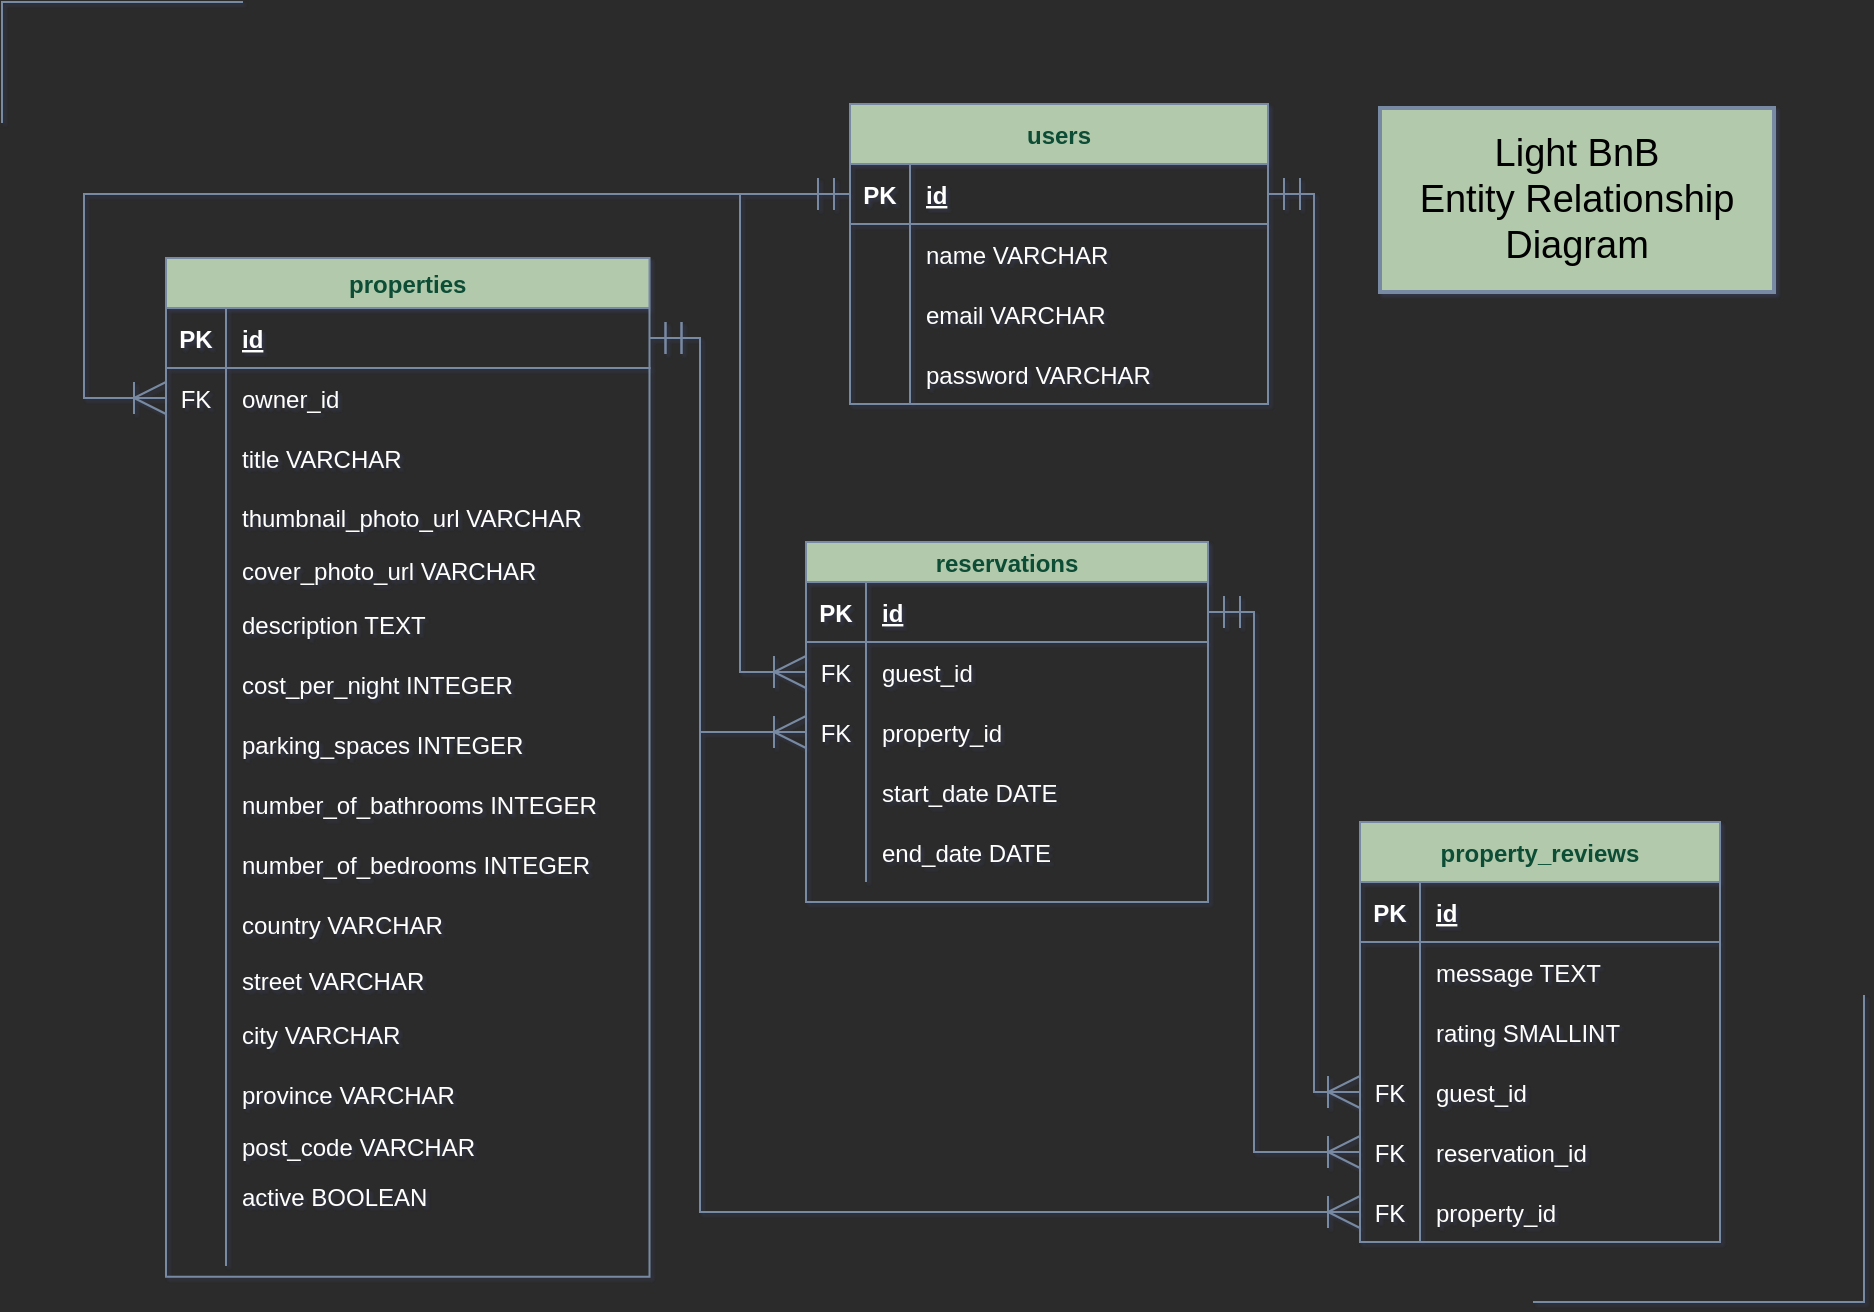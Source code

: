 <mxfile version="20.2.7" type="github">
  <diagram id="R2lEEEUBdFMjLlhIrx00" name="Page-1">
    <mxGraphModel dx="1381" dy="795" grid="0" gridSize="10" guides="1" tooltips="1" connect="1" arrows="1" fold="1" page="1" pageScale="1" pageWidth="1600" pageHeight="900" background="#2B2B2B" math="0" shadow="1" extFonts="Permanent Marker^https://fonts.googleapis.com/css?family=Permanent+Marker">
      <root>
        <mxCell id="0" />
        <mxCell id="1" parent="0" />
        <mxCell id="C-vyLk0tnHw3VtMMgP7b-23" value="users" style="shape=table;startSize=30;container=1;collapsible=1;childLayout=tableLayout;fixedRows=1;rowLines=0;fontStyle=1;align=center;resizeLast=1;rounded=0;fillColor=#B2C9AB;strokeColor=#788AA3;fontColor=#0C4D35;" parent="1" vertex="1">
          <mxGeometry x="444" y="141" width="209" height="150" as="geometry" />
        </mxCell>
        <mxCell id="C-vyLk0tnHw3VtMMgP7b-24" value="" style="shape=partialRectangle;collapsible=0;dropTarget=0;pointerEvents=0;fillColor=none;points=[[0,0.5],[1,0.5]];portConstraint=eastwest;top=0;left=0;right=0;bottom=1;rounded=0;strokeColor=#788AA3;fontColor=#FFFFFF;" parent="C-vyLk0tnHw3VtMMgP7b-23" vertex="1">
          <mxGeometry y="30" width="209" height="30" as="geometry" />
        </mxCell>
        <mxCell id="C-vyLk0tnHw3VtMMgP7b-25" value="PK" style="shape=partialRectangle;overflow=hidden;connectable=0;fillColor=none;top=0;left=0;bottom=0;right=0;fontStyle=1;rounded=0;strokeColor=#788AA3;fontColor=#FFFFFF;" parent="C-vyLk0tnHw3VtMMgP7b-24" vertex="1">
          <mxGeometry width="30" height="30" as="geometry">
            <mxRectangle width="30" height="30" as="alternateBounds" />
          </mxGeometry>
        </mxCell>
        <mxCell id="C-vyLk0tnHw3VtMMgP7b-26" value="id" style="shape=partialRectangle;overflow=hidden;connectable=0;fillColor=none;top=0;left=0;bottom=0;right=0;align=left;spacingLeft=6;fontStyle=5;rounded=0;strokeColor=#788AA3;fontColor=#FFFFFF;" parent="C-vyLk0tnHw3VtMMgP7b-24" vertex="1">
          <mxGeometry x="30" width="179" height="30" as="geometry">
            <mxRectangle width="179" height="30" as="alternateBounds" />
          </mxGeometry>
        </mxCell>
        <mxCell id="C-vyLk0tnHw3VtMMgP7b-27" value="" style="shape=partialRectangle;collapsible=0;dropTarget=0;pointerEvents=0;fillColor=none;points=[[0,0.5],[1,0.5]];portConstraint=eastwest;top=0;left=0;right=0;bottom=0;rounded=0;strokeColor=#788AA3;fontColor=#FFFFFF;" parent="C-vyLk0tnHw3VtMMgP7b-23" vertex="1">
          <mxGeometry y="60" width="209" height="30" as="geometry" />
        </mxCell>
        <mxCell id="C-vyLk0tnHw3VtMMgP7b-28" value="" style="shape=partialRectangle;overflow=hidden;connectable=0;fillColor=none;top=0;left=0;bottom=0;right=0;rounded=0;strokeColor=#788AA3;fontColor=#FFFFFF;" parent="C-vyLk0tnHw3VtMMgP7b-27" vertex="1">
          <mxGeometry width="30" height="30" as="geometry">
            <mxRectangle width="30" height="30" as="alternateBounds" />
          </mxGeometry>
        </mxCell>
        <mxCell id="C-vyLk0tnHw3VtMMgP7b-29" value="name VARCHAR" style="shape=partialRectangle;overflow=hidden;connectable=0;fillColor=none;top=0;left=0;bottom=0;right=0;align=left;spacingLeft=6;rounded=0;strokeColor=#788AA3;fontColor=#FFFFFF;" parent="C-vyLk0tnHw3VtMMgP7b-27" vertex="1">
          <mxGeometry x="30" width="179" height="30" as="geometry">
            <mxRectangle width="179" height="30" as="alternateBounds" />
          </mxGeometry>
        </mxCell>
        <mxCell id="iZ6kkm9o-R-Be4P0EqjR-53" style="shape=partialRectangle;collapsible=0;dropTarget=0;pointerEvents=0;fillColor=none;points=[[0,0.5],[1,0.5]];portConstraint=eastwest;top=0;left=0;right=0;bottom=0;rounded=0;strokeColor=#788AA3;fontColor=#FFFFFF;" parent="C-vyLk0tnHw3VtMMgP7b-23" vertex="1">
          <mxGeometry y="90" width="209" height="30" as="geometry" />
        </mxCell>
        <mxCell id="iZ6kkm9o-R-Be4P0EqjR-54" style="shape=partialRectangle;overflow=hidden;connectable=0;fillColor=none;top=0;left=0;bottom=0;right=0;rounded=0;strokeColor=#788AA3;fontColor=#FFFFFF;" parent="iZ6kkm9o-R-Be4P0EqjR-53" vertex="1">
          <mxGeometry width="30" height="30" as="geometry">
            <mxRectangle width="30" height="30" as="alternateBounds" />
          </mxGeometry>
        </mxCell>
        <mxCell id="iZ6kkm9o-R-Be4P0EqjR-55" value="email VARCHAR" style="shape=partialRectangle;overflow=hidden;connectable=0;fillColor=none;top=0;left=0;bottom=0;right=0;align=left;spacingLeft=6;rounded=0;strokeColor=#788AA3;fontColor=#FFFFFF;" parent="iZ6kkm9o-R-Be4P0EqjR-53" vertex="1">
          <mxGeometry x="30" width="179" height="30" as="geometry">
            <mxRectangle width="179" height="30" as="alternateBounds" />
          </mxGeometry>
        </mxCell>
        <mxCell id="iZ6kkm9o-R-Be4P0EqjR-56" style="shape=partialRectangle;collapsible=0;dropTarget=0;pointerEvents=0;fillColor=none;points=[[0,0.5],[1,0.5]];portConstraint=eastwest;top=0;left=0;right=0;bottom=0;rounded=0;strokeColor=#788AA3;fontColor=#FFFFFF;" parent="C-vyLk0tnHw3VtMMgP7b-23" vertex="1">
          <mxGeometry y="120" width="209" height="30" as="geometry" />
        </mxCell>
        <mxCell id="iZ6kkm9o-R-Be4P0EqjR-57" style="shape=partialRectangle;overflow=hidden;connectable=0;fillColor=none;top=0;left=0;bottom=0;right=0;rounded=0;strokeColor=#788AA3;fontColor=#FFFFFF;" parent="iZ6kkm9o-R-Be4P0EqjR-56" vertex="1">
          <mxGeometry width="30" height="30" as="geometry">
            <mxRectangle width="30" height="30" as="alternateBounds" />
          </mxGeometry>
        </mxCell>
        <mxCell id="iZ6kkm9o-R-Be4P0EqjR-58" value="password VARCHAR" style="shape=partialRectangle;overflow=hidden;connectable=0;fillColor=none;top=0;left=0;bottom=0;right=0;align=left;spacingLeft=6;rounded=0;strokeColor=#788AA3;fontColor=#FFFFFF;" parent="iZ6kkm9o-R-Be4P0EqjR-56" vertex="1">
          <mxGeometry x="30" width="179" height="30" as="geometry">
            <mxRectangle width="179" height="30" as="alternateBounds" />
          </mxGeometry>
        </mxCell>
        <mxCell id="iZ6kkm9o-R-Be4P0EqjR-14" value="reservations" style="shape=table;startSize=20;container=1;collapsible=1;childLayout=tableLayout;fixedRows=1;rowLines=0;fontStyle=1;align=center;resizeLast=1;rounded=0;fillColor=#B2C9AB;strokeColor=#788AA3;fontColor=#0C4D35;" parent="1" vertex="1">
          <mxGeometry x="422" y="360" width="201" height="180" as="geometry" />
        </mxCell>
        <mxCell id="iZ6kkm9o-R-Be4P0EqjR-15" value="" style="shape=tableRow;horizontal=0;startSize=0;swimlaneHead=0;swimlaneBody=0;fillColor=none;collapsible=0;dropTarget=0;points=[[0,0.5],[1,0.5]];portConstraint=eastwest;top=0;left=0;right=0;bottom=1;rounded=0;strokeColor=#788AA3;fontColor=#FFFFFF;" parent="iZ6kkm9o-R-Be4P0EqjR-14" vertex="1">
          <mxGeometry y="20" width="201" height="30" as="geometry" />
        </mxCell>
        <mxCell id="iZ6kkm9o-R-Be4P0EqjR-16" value="PK" style="shape=partialRectangle;connectable=0;fillColor=none;top=0;left=0;bottom=0;right=0;fontStyle=1;overflow=hidden;rounded=0;strokeColor=#788AA3;fontColor=#FFFFFF;" parent="iZ6kkm9o-R-Be4P0EqjR-15" vertex="1">
          <mxGeometry width="30" height="30" as="geometry">
            <mxRectangle width="30" height="30" as="alternateBounds" />
          </mxGeometry>
        </mxCell>
        <mxCell id="iZ6kkm9o-R-Be4P0EqjR-17" value="id" style="shape=partialRectangle;connectable=0;fillColor=none;top=0;left=0;bottom=0;right=0;align=left;spacingLeft=6;fontStyle=5;overflow=hidden;rounded=0;strokeColor=#788AA3;fontColor=#FFFFFF;" parent="iZ6kkm9o-R-Be4P0EqjR-15" vertex="1">
          <mxGeometry x="30" width="171" height="30" as="geometry">
            <mxRectangle width="171" height="30" as="alternateBounds" />
          </mxGeometry>
        </mxCell>
        <mxCell id="iZ6kkm9o-R-Be4P0EqjR-18" value="" style="shape=tableRow;horizontal=0;startSize=0;swimlaneHead=0;swimlaneBody=0;fillColor=none;collapsible=0;dropTarget=0;points=[[0,0.5],[1,0.5]];portConstraint=eastwest;top=0;left=0;right=0;bottom=0;rounded=0;strokeColor=#788AA3;fontColor=#FFFFFF;" parent="iZ6kkm9o-R-Be4P0EqjR-14" vertex="1">
          <mxGeometry y="50" width="201" height="30" as="geometry" />
        </mxCell>
        <mxCell id="iZ6kkm9o-R-Be4P0EqjR-19" value="FK" style="shape=partialRectangle;connectable=0;fillColor=none;top=0;left=0;bottom=0;right=0;editable=1;overflow=hidden;rounded=0;strokeColor=#788AA3;fontColor=#FFFFFF;" parent="iZ6kkm9o-R-Be4P0EqjR-18" vertex="1">
          <mxGeometry width="30" height="30" as="geometry">
            <mxRectangle width="30" height="30" as="alternateBounds" />
          </mxGeometry>
        </mxCell>
        <mxCell id="iZ6kkm9o-R-Be4P0EqjR-20" value="guest_id" style="shape=partialRectangle;connectable=0;fillColor=none;top=0;left=0;bottom=0;right=0;align=left;spacingLeft=6;overflow=hidden;rounded=0;strokeColor=#788AA3;fontColor=#FFFFFF;" parent="iZ6kkm9o-R-Be4P0EqjR-18" vertex="1">
          <mxGeometry x="30" width="171" height="30" as="geometry">
            <mxRectangle width="171" height="30" as="alternateBounds" />
          </mxGeometry>
        </mxCell>
        <mxCell id="iZ6kkm9o-R-Be4P0EqjR-21" value="" style="shape=tableRow;horizontal=0;startSize=0;swimlaneHead=0;swimlaneBody=0;fillColor=none;collapsible=0;dropTarget=0;points=[[0,0.5],[1,0.5]];portConstraint=eastwest;top=0;left=0;right=0;bottom=0;rounded=0;strokeColor=#788AA3;fontColor=#FFFFFF;" parent="iZ6kkm9o-R-Be4P0EqjR-14" vertex="1">
          <mxGeometry y="80" width="201" height="30" as="geometry" />
        </mxCell>
        <mxCell id="iZ6kkm9o-R-Be4P0EqjR-22" value="FK" style="shape=partialRectangle;connectable=0;fillColor=none;top=0;left=0;bottom=0;right=0;editable=1;overflow=hidden;rounded=0;strokeColor=#788AA3;fontColor=#FFFFFF;" parent="iZ6kkm9o-R-Be4P0EqjR-21" vertex="1">
          <mxGeometry width="30" height="30" as="geometry">
            <mxRectangle width="30" height="30" as="alternateBounds" />
          </mxGeometry>
        </mxCell>
        <mxCell id="iZ6kkm9o-R-Be4P0EqjR-23" value="property_id" style="shape=partialRectangle;connectable=0;fillColor=none;top=0;left=0;bottom=0;right=0;align=left;spacingLeft=6;overflow=hidden;rounded=0;strokeColor=#788AA3;fontColor=#FFFFFF;" parent="iZ6kkm9o-R-Be4P0EqjR-21" vertex="1">
          <mxGeometry x="30" width="171" height="30" as="geometry">
            <mxRectangle width="171" height="30" as="alternateBounds" />
          </mxGeometry>
        </mxCell>
        <mxCell id="iZ6kkm9o-R-Be4P0EqjR-24" value="" style="shape=tableRow;horizontal=0;startSize=0;swimlaneHead=0;swimlaneBody=0;fillColor=none;collapsible=0;dropTarget=0;points=[[0,0.5],[1,0.5]];portConstraint=eastwest;top=0;left=0;right=0;bottom=0;rounded=0;strokeColor=#788AA3;fontColor=#FFFFFF;" parent="iZ6kkm9o-R-Be4P0EqjR-14" vertex="1">
          <mxGeometry y="110" width="201" height="30" as="geometry" />
        </mxCell>
        <mxCell id="iZ6kkm9o-R-Be4P0EqjR-25" value="" style="shape=partialRectangle;connectable=0;fillColor=none;top=0;left=0;bottom=0;right=0;editable=1;overflow=hidden;rounded=0;strokeColor=#788AA3;fontColor=#FFFFFF;" parent="iZ6kkm9o-R-Be4P0EqjR-24" vertex="1">
          <mxGeometry width="30" height="30" as="geometry">
            <mxRectangle width="30" height="30" as="alternateBounds" />
          </mxGeometry>
        </mxCell>
        <mxCell id="iZ6kkm9o-R-Be4P0EqjR-26" value="start_date DATE" style="shape=partialRectangle;connectable=0;fillColor=none;top=0;left=0;bottom=0;right=0;align=left;spacingLeft=6;overflow=hidden;rounded=0;strokeColor=#788AA3;fontColor=#FFFFFF;" parent="iZ6kkm9o-R-Be4P0EqjR-24" vertex="1">
          <mxGeometry x="30" width="171" height="30" as="geometry">
            <mxRectangle width="171" height="30" as="alternateBounds" />
          </mxGeometry>
        </mxCell>
        <mxCell id="iZ6kkm9o-R-Be4P0EqjR-115" style="shape=tableRow;horizontal=0;startSize=0;swimlaneHead=0;swimlaneBody=0;fillColor=none;collapsible=0;dropTarget=0;points=[[0,0.5],[1,0.5]];portConstraint=eastwest;top=0;left=0;right=0;bottom=0;rounded=0;strokeColor=#788AA3;fontColor=#FFFFFF;" parent="iZ6kkm9o-R-Be4P0EqjR-14" vertex="1">
          <mxGeometry y="140" width="201" height="30" as="geometry" />
        </mxCell>
        <mxCell id="iZ6kkm9o-R-Be4P0EqjR-116" style="shape=partialRectangle;connectable=0;fillColor=none;top=0;left=0;bottom=0;right=0;editable=1;overflow=hidden;rounded=0;strokeColor=#788AA3;fontColor=#FFFFFF;" parent="iZ6kkm9o-R-Be4P0EqjR-115" vertex="1">
          <mxGeometry width="30" height="30" as="geometry">
            <mxRectangle width="30" height="30" as="alternateBounds" />
          </mxGeometry>
        </mxCell>
        <mxCell id="iZ6kkm9o-R-Be4P0EqjR-117" value="end_date DATE" style="shape=partialRectangle;connectable=0;fillColor=none;top=0;left=0;bottom=0;right=0;align=left;spacingLeft=6;overflow=hidden;rounded=0;strokeColor=#788AA3;fontColor=#FFFFFF;" parent="iZ6kkm9o-R-Be4P0EqjR-115" vertex="1">
          <mxGeometry x="30" width="171" height="30" as="geometry">
            <mxRectangle width="171" height="30" as="alternateBounds" />
          </mxGeometry>
        </mxCell>
        <mxCell id="iZ6kkm9o-R-Be4P0EqjR-27" value="properties" style="shape=table;startSize=25;container=1;collapsible=1;childLayout=tableLayout;fixedRows=1;rowLines=0;fontStyle=1;align=center;resizeLast=1;rounded=0;fillColor=#B2C9AB;strokeColor=#788AA3;fontColor=#0C4D35;" parent="1" vertex="1">
          <mxGeometry x="102" y="218" width="241.75" height="509.36" as="geometry" />
        </mxCell>
        <mxCell id="iZ6kkm9o-R-Be4P0EqjR-28" value="" style="shape=tableRow;horizontal=0;startSize=0;swimlaneHead=0;swimlaneBody=0;fillColor=none;collapsible=0;dropTarget=0;points=[[0,0.5],[1,0.5]];portConstraint=eastwest;top=0;left=0;right=0;bottom=1;rounded=0;strokeColor=#788AA3;fontColor=#FFFFFF;" parent="iZ6kkm9o-R-Be4P0EqjR-27" vertex="1">
          <mxGeometry y="25" width="241.75" height="30" as="geometry" />
        </mxCell>
        <mxCell id="iZ6kkm9o-R-Be4P0EqjR-29" value="PK" style="shape=partialRectangle;connectable=0;fillColor=none;top=0;left=0;bottom=0;right=0;fontStyle=1;overflow=hidden;rounded=0;strokeColor=#788AA3;fontColor=#FFFFFF;" parent="iZ6kkm9o-R-Be4P0EqjR-28" vertex="1">
          <mxGeometry width="30" height="30" as="geometry">
            <mxRectangle width="30" height="30" as="alternateBounds" />
          </mxGeometry>
        </mxCell>
        <mxCell id="iZ6kkm9o-R-Be4P0EqjR-30" value="id" style="shape=partialRectangle;connectable=0;fillColor=none;top=0;left=0;bottom=0;right=0;align=left;spacingLeft=6;fontStyle=5;overflow=hidden;rounded=0;strokeColor=#788AA3;fontColor=#FFFFFF;" parent="iZ6kkm9o-R-Be4P0EqjR-28" vertex="1">
          <mxGeometry x="30" width="211.75" height="30" as="geometry">
            <mxRectangle width="211.75" height="30" as="alternateBounds" />
          </mxGeometry>
        </mxCell>
        <mxCell id="iZ6kkm9o-R-Be4P0EqjR-89" style="shape=tableRow;horizontal=0;startSize=0;swimlaneHead=0;swimlaneBody=0;fillColor=none;collapsible=0;dropTarget=0;points=[[0,0.5],[1,0.5]];portConstraint=eastwest;top=0;left=0;right=0;bottom=0;rounded=0;strokeColor=#788AA3;fontColor=#FFFFFF;" parent="iZ6kkm9o-R-Be4P0EqjR-27" vertex="1">
          <mxGeometry y="55" width="241.75" height="30" as="geometry" />
        </mxCell>
        <mxCell id="iZ6kkm9o-R-Be4P0EqjR-90" value="FK" style="shape=partialRectangle;connectable=0;fillColor=none;top=0;left=0;bottom=0;right=0;editable=1;overflow=hidden;rounded=0;strokeColor=#788AA3;fontColor=#FFFFFF;" parent="iZ6kkm9o-R-Be4P0EqjR-89" vertex="1">
          <mxGeometry width="30" height="30" as="geometry">
            <mxRectangle width="30" height="30" as="alternateBounds" />
          </mxGeometry>
        </mxCell>
        <mxCell id="iZ6kkm9o-R-Be4P0EqjR-91" value="owner_id" style="shape=partialRectangle;connectable=0;fillColor=none;top=0;left=0;bottom=0;right=0;align=left;spacingLeft=6;overflow=hidden;rounded=0;strokeColor=#788AA3;fontColor=#FFFFFF;" parent="iZ6kkm9o-R-Be4P0EqjR-89" vertex="1">
          <mxGeometry x="30" width="211.75" height="30" as="geometry">
            <mxRectangle width="211.75" height="30" as="alternateBounds" />
          </mxGeometry>
        </mxCell>
        <mxCell id="iZ6kkm9o-R-Be4P0EqjR-31" value="" style="shape=tableRow;horizontal=0;startSize=0;swimlaneHead=0;swimlaneBody=0;fillColor=none;collapsible=0;dropTarget=0;points=[[0,0.5],[1,0.5]];portConstraint=eastwest;top=0;left=0;right=0;bottom=0;rounded=0;strokeColor=#788AA3;fontColor=#FFFFFF;" parent="iZ6kkm9o-R-Be4P0EqjR-27" vertex="1">
          <mxGeometry y="85" width="241.75" height="30" as="geometry" />
        </mxCell>
        <mxCell id="iZ6kkm9o-R-Be4P0EqjR-32" value="" style="shape=partialRectangle;connectable=0;fillColor=none;top=0;left=0;bottom=0;right=0;editable=1;overflow=hidden;rounded=0;strokeColor=#788AA3;fontColor=#FFFFFF;" parent="iZ6kkm9o-R-Be4P0EqjR-31" vertex="1">
          <mxGeometry width="30" height="30" as="geometry">
            <mxRectangle width="30" height="30" as="alternateBounds" />
          </mxGeometry>
        </mxCell>
        <mxCell id="iZ6kkm9o-R-Be4P0EqjR-33" value="title VARCHAR" style="shape=partialRectangle;connectable=0;fillColor=none;top=0;left=0;bottom=0;right=0;align=left;spacingLeft=6;overflow=hidden;rounded=0;strokeColor=#788AA3;fontColor=#FFFFFF;" parent="iZ6kkm9o-R-Be4P0EqjR-31" vertex="1">
          <mxGeometry x="30" width="211.75" height="30" as="geometry">
            <mxRectangle width="211.75" height="30" as="alternateBounds" />
          </mxGeometry>
        </mxCell>
        <mxCell id="iZ6kkm9o-R-Be4P0EqjR-154" style="shape=tableRow;horizontal=0;startSize=0;swimlaneHead=0;swimlaneBody=0;fillColor=none;collapsible=0;dropTarget=0;points=[[0,0.5],[1,0.5]];portConstraint=eastwest;top=0;left=0;right=0;bottom=0;rounded=0;strokeColor=#788AA3;fontColor=#FFFFFF;" parent="iZ6kkm9o-R-Be4P0EqjR-27" vertex="1">
          <mxGeometry y="115" width="241.75" height="29" as="geometry" />
        </mxCell>
        <mxCell id="iZ6kkm9o-R-Be4P0EqjR-155" style="shape=partialRectangle;connectable=0;fillColor=none;top=0;left=0;bottom=0;right=0;editable=1;overflow=hidden;rounded=0;strokeColor=#788AA3;fontColor=#FFFFFF;" parent="iZ6kkm9o-R-Be4P0EqjR-154" vertex="1">
          <mxGeometry width="30" height="29" as="geometry">
            <mxRectangle width="30" height="29" as="alternateBounds" />
          </mxGeometry>
        </mxCell>
        <mxCell id="iZ6kkm9o-R-Be4P0EqjR-156" value="thumbnail_photo_url VARCHAR" style="shape=partialRectangle;connectable=0;fillColor=none;top=0;left=0;bottom=0;right=0;align=left;spacingLeft=6;overflow=hidden;rounded=0;strokeColor=#788AA3;fontColor=#FFFFFF;" parent="iZ6kkm9o-R-Be4P0EqjR-154" vertex="1">
          <mxGeometry x="30" width="211.75" height="29" as="geometry">
            <mxRectangle width="211.75" height="29" as="alternateBounds" />
          </mxGeometry>
        </mxCell>
        <mxCell id="OLhAs3FMmAFrnda5y459-2" style="shape=tableRow;horizontal=0;startSize=0;swimlaneHead=0;swimlaneBody=0;fillColor=none;collapsible=0;dropTarget=0;points=[[0,0.5],[1,0.5]];portConstraint=eastwest;top=0;left=0;right=0;bottom=0;rounded=0;strokeColor=#788AA3;fontColor=#FFFFFF;" vertex="1" parent="iZ6kkm9o-R-Be4P0EqjR-27">
          <mxGeometry y="144" width="241.75" height="24" as="geometry" />
        </mxCell>
        <mxCell id="OLhAs3FMmAFrnda5y459-3" value="" style="shape=partialRectangle;connectable=0;fillColor=none;top=0;left=0;bottom=0;right=0;editable=1;overflow=hidden;rounded=0;strokeColor=#788AA3;fontColor=#FFFFFF;" vertex="1" parent="OLhAs3FMmAFrnda5y459-2">
          <mxGeometry width="30" height="24" as="geometry">
            <mxRectangle width="30" height="24" as="alternateBounds" />
          </mxGeometry>
        </mxCell>
        <mxCell id="OLhAs3FMmAFrnda5y459-4" value="cover_photo_url VARCHAR" style="shape=partialRectangle;connectable=0;fillColor=none;top=0;left=0;bottom=0;right=0;align=left;spacingLeft=6;overflow=hidden;rounded=0;strokeColor=#788AA3;fontColor=#FFFFFF;" vertex="1" parent="OLhAs3FMmAFrnda5y459-2">
          <mxGeometry x="30" width="211.75" height="24" as="geometry">
            <mxRectangle width="211.75" height="24" as="alternateBounds" />
          </mxGeometry>
        </mxCell>
        <mxCell id="iZ6kkm9o-R-Be4P0EqjR-34" value="" style="shape=tableRow;horizontal=0;startSize=0;swimlaneHead=0;swimlaneBody=0;fillColor=none;collapsible=0;dropTarget=0;points=[[0,0.5],[1,0.5]];portConstraint=eastwest;top=0;left=0;right=0;bottom=0;rounded=0;strokeColor=#788AA3;fontColor=#FFFFFF;" parent="iZ6kkm9o-R-Be4P0EqjR-27" vertex="1">
          <mxGeometry y="168" width="241.75" height="30" as="geometry" />
        </mxCell>
        <mxCell id="iZ6kkm9o-R-Be4P0EqjR-35" value="" style="shape=partialRectangle;connectable=0;fillColor=none;top=0;left=0;bottom=0;right=0;editable=1;overflow=hidden;rounded=0;strokeColor=#788AA3;fontColor=#FFFFFF;" parent="iZ6kkm9o-R-Be4P0EqjR-34" vertex="1">
          <mxGeometry width="30" height="30" as="geometry">
            <mxRectangle width="30" height="30" as="alternateBounds" />
          </mxGeometry>
        </mxCell>
        <mxCell id="iZ6kkm9o-R-Be4P0EqjR-36" value="description TEXT" style="shape=partialRectangle;connectable=0;fillColor=none;top=0;left=0;bottom=0;right=0;align=left;spacingLeft=6;overflow=hidden;rounded=0;strokeColor=#788AA3;fontColor=#FFFFFF;" parent="iZ6kkm9o-R-Be4P0EqjR-34" vertex="1">
          <mxGeometry x="30" width="211.75" height="30" as="geometry">
            <mxRectangle width="211.75" height="30" as="alternateBounds" />
          </mxGeometry>
        </mxCell>
        <mxCell id="iZ6kkm9o-R-Be4P0EqjR-37" value="" style="shape=tableRow;horizontal=0;startSize=0;swimlaneHead=0;swimlaneBody=0;fillColor=none;collapsible=0;dropTarget=0;points=[[0,0.5],[1,0.5]];portConstraint=eastwest;top=0;left=0;right=0;bottom=0;rounded=0;strokeColor=#788AA3;fontColor=#FFFFFF;" parent="iZ6kkm9o-R-Be4P0EqjR-27" vertex="1">
          <mxGeometry y="198" width="241.75" height="30" as="geometry" />
        </mxCell>
        <mxCell id="iZ6kkm9o-R-Be4P0EqjR-38" value="" style="shape=partialRectangle;connectable=0;fillColor=none;top=0;left=0;bottom=0;right=0;editable=1;overflow=hidden;rounded=0;strokeColor=#788AA3;fontColor=#FFFFFF;" parent="iZ6kkm9o-R-Be4P0EqjR-37" vertex="1">
          <mxGeometry width="30" height="30" as="geometry">
            <mxRectangle width="30" height="30" as="alternateBounds" />
          </mxGeometry>
        </mxCell>
        <mxCell id="iZ6kkm9o-R-Be4P0EqjR-39" value="cost_per_night INTEGER" style="shape=partialRectangle;connectable=0;fillColor=none;top=0;left=0;bottom=0;right=0;align=left;spacingLeft=6;overflow=hidden;rounded=0;strokeColor=#788AA3;fontColor=#FFFFFF;" parent="iZ6kkm9o-R-Be4P0EqjR-37" vertex="1">
          <mxGeometry x="30" width="211.75" height="30" as="geometry">
            <mxRectangle width="211.75" height="30" as="alternateBounds" />
          </mxGeometry>
        </mxCell>
        <mxCell id="iZ6kkm9o-R-Be4P0EqjR-62" style="shape=tableRow;horizontal=0;startSize=0;swimlaneHead=0;swimlaneBody=0;fillColor=none;collapsible=0;dropTarget=0;points=[[0,0.5],[1,0.5]];portConstraint=eastwest;top=0;left=0;right=0;bottom=0;rounded=0;strokeColor=#788AA3;fontColor=#FFFFFF;" parent="iZ6kkm9o-R-Be4P0EqjR-27" vertex="1">
          <mxGeometry y="228" width="241.75" height="30" as="geometry" />
        </mxCell>
        <mxCell id="iZ6kkm9o-R-Be4P0EqjR-63" style="shape=partialRectangle;connectable=0;fillColor=none;top=0;left=0;bottom=0;right=0;editable=1;overflow=hidden;rounded=0;strokeColor=#788AA3;fontColor=#FFFFFF;" parent="iZ6kkm9o-R-Be4P0EqjR-62" vertex="1">
          <mxGeometry width="30" height="30" as="geometry">
            <mxRectangle width="30" height="30" as="alternateBounds" />
          </mxGeometry>
        </mxCell>
        <mxCell id="iZ6kkm9o-R-Be4P0EqjR-64" value="parking_spaces INTEGER" style="shape=partialRectangle;connectable=0;fillColor=none;top=0;left=0;bottom=0;right=0;align=left;spacingLeft=6;overflow=hidden;rounded=0;strokeColor=#788AA3;fontColor=#FFFFFF;" parent="iZ6kkm9o-R-Be4P0EqjR-62" vertex="1">
          <mxGeometry x="30" width="211.75" height="30" as="geometry">
            <mxRectangle width="211.75" height="30" as="alternateBounds" />
          </mxGeometry>
        </mxCell>
        <mxCell id="iZ6kkm9o-R-Be4P0EqjR-65" style="shape=tableRow;horizontal=0;startSize=0;swimlaneHead=0;swimlaneBody=0;fillColor=none;collapsible=0;dropTarget=0;points=[[0,0.5],[1,0.5]];portConstraint=eastwest;top=0;left=0;right=0;bottom=0;rounded=0;strokeColor=#788AA3;fontColor=#FFFFFF;" parent="iZ6kkm9o-R-Be4P0EqjR-27" vertex="1">
          <mxGeometry y="258" width="241.75" height="30" as="geometry" />
        </mxCell>
        <mxCell id="iZ6kkm9o-R-Be4P0EqjR-66" style="shape=partialRectangle;connectable=0;fillColor=none;top=0;left=0;bottom=0;right=0;editable=1;overflow=hidden;rounded=0;strokeColor=#788AA3;fontColor=#FFFFFF;" parent="iZ6kkm9o-R-Be4P0EqjR-65" vertex="1">
          <mxGeometry width="30" height="30" as="geometry">
            <mxRectangle width="30" height="30" as="alternateBounds" />
          </mxGeometry>
        </mxCell>
        <mxCell id="iZ6kkm9o-R-Be4P0EqjR-67" value="number_of_bathrooms INTEGER" style="shape=partialRectangle;connectable=0;fillColor=none;top=0;left=0;bottom=0;right=0;align=left;spacingLeft=6;overflow=hidden;rounded=0;strokeColor=#788AA3;fontColor=#FFFFFF;" parent="iZ6kkm9o-R-Be4P0EqjR-65" vertex="1">
          <mxGeometry x="30" width="211.75" height="30" as="geometry">
            <mxRectangle width="211.75" height="30" as="alternateBounds" />
          </mxGeometry>
        </mxCell>
        <mxCell id="iZ6kkm9o-R-Be4P0EqjR-68" style="shape=tableRow;horizontal=0;startSize=0;swimlaneHead=0;swimlaneBody=0;fillColor=none;collapsible=0;dropTarget=0;points=[[0,0.5],[1,0.5]];portConstraint=eastwest;top=0;left=0;right=0;bottom=0;rounded=0;strokeColor=#788AA3;fontColor=#FFFFFF;" parent="iZ6kkm9o-R-Be4P0EqjR-27" vertex="1">
          <mxGeometry y="288" width="241.75" height="30" as="geometry" />
        </mxCell>
        <mxCell id="iZ6kkm9o-R-Be4P0EqjR-69" style="shape=partialRectangle;connectable=0;fillColor=none;top=0;left=0;bottom=0;right=0;editable=1;overflow=hidden;rounded=0;strokeColor=#788AA3;fontColor=#FFFFFF;" parent="iZ6kkm9o-R-Be4P0EqjR-68" vertex="1">
          <mxGeometry width="30" height="30" as="geometry">
            <mxRectangle width="30" height="30" as="alternateBounds" />
          </mxGeometry>
        </mxCell>
        <mxCell id="iZ6kkm9o-R-Be4P0EqjR-70" value="number_of_bedrooms INTEGER" style="shape=partialRectangle;connectable=0;fillColor=none;top=0;left=0;bottom=0;right=0;align=left;spacingLeft=6;overflow=hidden;rounded=0;strokeColor=#788AA3;fontColor=#FFFFFF;" parent="iZ6kkm9o-R-Be4P0EqjR-68" vertex="1">
          <mxGeometry x="30" width="211.75" height="30" as="geometry">
            <mxRectangle width="211.75" height="30" as="alternateBounds" />
          </mxGeometry>
        </mxCell>
        <mxCell id="iZ6kkm9o-R-Be4P0EqjR-92" style="shape=tableRow;horizontal=0;startSize=0;swimlaneHead=0;swimlaneBody=0;fillColor=none;collapsible=0;dropTarget=0;points=[[0,0.5],[1,0.5]];portConstraint=eastwest;top=0;left=0;right=0;bottom=0;rounded=0;strokeColor=#788AA3;fontColor=#FFFFFF;" parent="iZ6kkm9o-R-Be4P0EqjR-27" vertex="1">
          <mxGeometry y="318" width="241.75" height="30" as="geometry" />
        </mxCell>
        <mxCell id="iZ6kkm9o-R-Be4P0EqjR-93" style="shape=partialRectangle;connectable=0;fillColor=none;top=0;left=0;bottom=0;right=0;editable=1;overflow=hidden;rounded=0;strokeColor=#788AA3;fontColor=#FFFFFF;" parent="iZ6kkm9o-R-Be4P0EqjR-92" vertex="1">
          <mxGeometry width="30" height="30" as="geometry">
            <mxRectangle width="30" height="30" as="alternateBounds" />
          </mxGeometry>
        </mxCell>
        <mxCell id="iZ6kkm9o-R-Be4P0EqjR-94" value="country VARCHAR" style="shape=partialRectangle;connectable=0;fillColor=none;top=0;left=0;bottom=0;right=0;align=left;spacingLeft=6;overflow=hidden;rounded=0;strokeColor=#788AA3;fontColor=#FFFFFF;" parent="iZ6kkm9o-R-Be4P0EqjR-92" vertex="1">
          <mxGeometry x="30" width="211.75" height="30" as="geometry">
            <mxRectangle width="211.75" height="30" as="alternateBounds" />
          </mxGeometry>
        </mxCell>
        <mxCell id="iZ6kkm9o-R-Be4P0EqjR-95" style="shape=tableRow;horizontal=0;startSize=0;swimlaneHead=0;swimlaneBody=0;fillColor=none;collapsible=0;dropTarget=0;points=[[0,0.5],[1,0.5]];portConstraint=eastwest;top=0;left=0;right=0;bottom=0;rounded=0;strokeColor=#788AA3;fontColor=#FFFFFF;" parent="iZ6kkm9o-R-Be4P0EqjR-27" vertex="1">
          <mxGeometry y="348" width="241.75" height="26" as="geometry" />
        </mxCell>
        <mxCell id="iZ6kkm9o-R-Be4P0EqjR-96" style="shape=partialRectangle;connectable=0;fillColor=none;top=0;left=0;bottom=0;right=0;editable=1;overflow=hidden;rounded=0;strokeColor=#788AA3;fontColor=#FFFFFF;" parent="iZ6kkm9o-R-Be4P0EqjR-95" vertex="1">
          <mxGeometry width="30" height="26" as="geometry">
            <mxRectangle width="30" height="26" as="alternateBounds" />
          </mxGeometry>
        </mxCell>
        <mxCell id="iZ6kkm9o-R-Be4P0EqjR-97" value="street VARCHAR" style="shape=partialRectangle;connectable=0;fillColor=none;top=0;left=0;bottom=0;right=0;align=left;spacingLeft=6;overflow=hidden;rounded=0;strokeColor=#788AA3;fontColor=#FFFFFF;" parent="iZ6kkm9o-R-Be4P0EqjR-95" vertex="1">
          <mxGeometry x="30" width="211.75" height="26" as="geometry">
            <mxRectangle width="211.75" height="26" as="alternateBounds" />
          </mxGeometry>
        </mxCell>
        <mxCell id="iZ6kkm9o-R-Be4P0EqjR-145" style="shape=tableRow;horizontal=0;startSize=0;swimlaneHead=0;swimlaneBody=0;fillColor=none;collapsible=0;dropTarget=0;points=[[0,0.5],[1,0.5]];portConstraint=eastwest;top=0;left=0;right=0;bottom=0;rounded=0;strokeColor=#788AA3;fontColor=#FFFFFF;" parent="iZ6kkm9o-R-Be4P0EqjR-27" vertex="1">
          <mxGeometry y="374" width="241.75" height="28" as="geometry" />
        </mxCell>
        <mxCell id="iZ6kkm9o-R-Be4P0EqjR-146" style="shape=partialRectangle;connectable=0;fillColor=none;top=0;left=0;bottom=0;right=0;editable=1;overflow=hidden;rounded=0;strokeColor=#788AA3;fontColor=#FFFFFF;" parent="iZ6kkm9o-R-Be4P0EqjR-145" vertex="1">
          <mxGeometry width="30" height="28" as="geometry">
            <mxRectangle width="30" height="28" as="alternateBounds" />
          </mxGeometry>
        </mxCell>
        <mxCell id="iZ6kkm9o-R-Be4P0EqjR-147" value="city VARCHAR" style="shape=partialRectangle;connectable=0;fillColor=none;top=0;left=0;bottom=0;right=0;align=left;spacingLeft=6;overflow=hidden;rounded=0;strokeColor=#788AA3;fontColor=#FFFFFF;" parent="iZ6kkm9o-R-Be4P0EqjR-145" vertex="1">
          <mxGeometry x="30" width="211.75" height="28" as="geometry">
            <mxRectangle width="211.75" height="28" as="alternateBounds" />
          </mxGeometry>
        </mxCell>
        <mxCell id="iZ6kkm9o-R-Be4P0EqjR-148" style="shape=tableRow;horizontal=0;startSize=0;swimlaneHead=0;swimlaneBody=0;fillColor=none;collapsible=0;dropTarget=0;points=[[0,0.5],[1,0.5]];portConstraint=eastwest;top=0;left=0;right=0;bottom=0;rounded=0;strokeColor=#788AA3;fontColor=#FFFFFF;" parent="iZ6kkm9o-R-Be4P0EqjR-27" vertex="1">
          <mxGeometry y="402" width="241.75" height="32" as="geometry" />
        </mxCell>
        <mxCell id="iZ6kkm9o-R-Be4P0EqjR-149" style="shape=partialRectangle;connectable=0;fillColor=none;top=0;left=0;bottom=0;right=0;editable=1;overflow=hidden;rounded=0;strokeColor=#788AA3;fontColor=#FFFFFF;" parent="iZ6kkm9o-R-Be4P0EqjR-148" vertex="1">
          <mxGeometry width="30" height="32" as="geometry">
            <mxRectangle width="30" height="32" as="alternateBounds" />
          </mxGeometry>
        </mxCell>
        <mxCell id="iZ6kkm9o-R-Be4P0EqjR-150" value="province VARCHAR" style="shape=partialRectangle;connectable=0;fillColor=none;top=0;left=0;bottom=0;right=0;align=left;spacingLeft=6;overflow=hidden;rounded=0;strokeColor=#788AA3;fontColor=#FFFFFF;" parent="iZ6kkm9o-R-Be4P0EqjR-148" vertex="1">
          <mxGeometry x="30" width="211.75" height="32" as="geometry">
            <mxRectangle width="211.75" height="32" as="alternateBounds" />
          </mxGeometry>
        </mxCell>
        <mxCell id="iZ6kkm9o-R-Be4P0EqjR-151" style="shape=tableRow;horizontal=0;startSize=0;swimlaneHead=0;swimlaneBody=0;fillColor=none;collapsible=0;dropTarget=0;points=[[0,0.5],[1,0.5]];portConstraint=eastwest;top=0;left=0;right=0;bottom=0;rounded=0;strokeColor=#788AA3;fontColor=#FFFFFF;" parent="iZ6kkm9o-R-Be4P0EqjR-27" vertex="1">
          <mxGeometry y="434" width="241.75" height="20" as="geometry" />
        </mxCell>
        <mxCell id="iZ6kkm9o-R-Be4P0EqjR-152" style="shape=partialRectangle;connectable=0;fillColor=none;top=0;left=0;bottom=0;right=0;editable=1;overflow=hidden;rounded=0;strokeColor=#788AA3;fontColor=#FFFFFF;" parent="iZ6kkm9o-R-Be4P0EqjR-151" vertex="1">
          <mxGeometry width="30" height="20" as="geometry">
            <mxRectangle width="30" height="20" as="alternateBounds" />
          </mxGeometry>
        </mxCell>
        <mxCell id="iZ6kkm9o-R-Be4P0EqjR-153" value="post_code VARCHAR" style="shape=partialRectangle;connectable=0;fillColor=none;top=0;left=0;bottom=0;right=0;align=left;spacingLeft=6;overflow=hidden;rounded=0;strokeColor=#788AA3;fontColor=#FFFFFF;" parent="iZ6kkm9o-R-Be4P0EqjR-151" vertex="1">
          <mxGeometry x="30" width="211.75" height="20" as="geometry">
            <mxRectangle width="211.75" height="20" as="alternateBounds" />
          </mxGeometry>
        </mxCell>
        <mxCell id="iZ6kkm9o-R-Be4P0EqjR-86" style="shape=tableRow;horizontal=0;startSize=0;swimlaneHead=0;swimlaneBody=0;fillColor=none;collapsible=0;dropTarget=0;points=[[0,0.5],[1,0.5]];portConstraint=eastwest;top=0;left=0;right=0;bottom=0;rounded=0;strokeColor=#788AA3;fontColor=#FFFFFF;" parent="iZ6kkm9o-R-Be4P0EqjR-27" vertex="1">
          <mxGeometry y="454" width="241.75" height="30" as="geometry" />
        </mxCell>
        <mxCell id="iZ6kkm9o-R-Be4P0EqjR-87" style="shape=partialRectangle;connectable=0;fillColor=none;top=0;left=0;bottom=0;right=0;editable=1;overflow=hidden;rounded=0;strokeColor=#788AA3;fontColor=#FFFFFF;" parent="iZ6kkm9o-R-Be4P0EqjR-86" vertex="1">
          <mxGeometry width="30" height="30" as="geometry">
            <mxRectangle width="30" height="30" as="alternateBounds" />
          </mxGeometry>
        </mxCell>
        <mxCell id="iZ6kkm9o-R-Be4P0EqjR-88" value="active BOOLEAN" style="shape=partialRectangle;connectable=0;fillColor=none;top=0;left=0;bottom=0;right=0;align=left;spacingLeft=6;overflow=hidden;rounded=0;strokeColor=#788AA3;fontColor=#FFFFFF;" parent="iZ6kkm9o-R-Be4P0EqjR-86" vertex="1">
          <mxGeometry x="30" width="211.75" height="30" as="geometry">
            <mxRectangle width="211.75" height="30" as="alternateBounds" />
          </mxGeometry>
        </mxCell>
        <mxCell id="OLhAs3FMmAFrnda5y459-5" style="shape=tableRow;horizontal=0;startSize=0;swimlaneHead=0;swimlaneBody=0;fillColor=none;collapsible=0;dropTarget=0;points=[[0,0.5],[1,0.5]];portConstraint=eastwest;top=0;left=0;right=0;bottom=0;rounded=0;strokeColor=#788AA3;fontColor=#FFFFFF;" vertex="1" parent="iZ6kkm9o-R-Be4P0EqjR-27">
          <mxGeometry y="484" width="241.75" height="20" as="geometry" />
        </mxCell>
        <mxCell id="OLhAs3FMmAFrnda5y459-6" style="shape=partialRectangle;connectable=0;fillColor=none;top=0;left=0;bottom=0;right=0;editable=1;overflow=hidden;rounded=0;strokeColor=#788AA3;fontColor=#FFFFFF;" vertex="1" parent="OLhAs3FMmAFrnda5y459-5">
          <mxGeometry width="30" height="20" as="geometry">
            <mxRectangle width="30" height="20" as="alternateBounds" />
          </mxGeometry>
        </mxCell>
        <mxCell id="OLhAs3FMmAFrnda5y459-7" style="shape=partialRectangle;connectable=0;fillColor=none;top=0;left=0;bottom=0;right=0;align=left;spacingLeft=6;overflow=hidden;rounded=0;strokeColor=#788AA3;fontColor=#FFFFFF;" vertex="1" parent="OLhAs3FMmAFrnda5y459-5">
          <mxGeometry x="30" width="211.75" height="20" as="geometry">
            <mxRectangle width="211.75" height="20" as="alternateBounds" />
          </mxGeometry>
        </mxCell>
        <mxCell id="iZ6kkm9o-R-Be4P0EqjR-40" value="property_reviews" style="shape=table;startSize=30;container=1;collapsible=1;childLayout=tableLayout;fixedRows=1;rowLines=0;fontStyle=1;align=center;resizeLast=1;rounded=0;fillColor=#B2C9AB;strokeColor=#788AA3;fontColor=#0C4D35;" parent="1" vertex="1">
          <mxGeometry x="699" y="500" width="180" height="210" as="geometry" />
        </mxCell>
        <mxCell id="iZ6kkm9o-R-Be4P0EqjR-41" value="" style="shape=tableRow;horizontal=0;startSize=0;swimlaneHead=0;swimlaneBody=0;fillColor=none;collapsible=0;dropTarget=0;points=[[0,0.5],[1,0.5]];portConstraint=eastwest;top=0;left=0;right=0;bottom=1;rounded=0;strokeColor=#788AA3;fontColor=#46495D;" parent="iZ6kkm9o-R-Be4P0EqjR-40" vertex="1">
          <mxGeometry y="30" width="180" height="30" as="geometry" />
        </mxCell>
        <mxCell id="iZ6kkm9o-R-Be4P0EqjR-42" value="PK" style="shape=partialRectangle;connectable=0;fillColor=none;top=0;left=0;bottom=0;right=0;fontStyle=1;overflow=hidden;rounded=0;strokeColor=#788AA3;fontColor=#FFFFFF;" parent="iZ6kkm9o-R-Be4P0EqjR-41" vertex="1">
          <mxGeometry width="30" height="30" as="geometry">
            <mxRectangle width="30" height="30" as="alternateBounds" />
          </mxGeometry>
        </mxCell>
        <mxCell id="iZ6kkm9o-R-Be4P0EqjR-43" value="id" style="shape=partialRectangle;connectable=0;fillColor=none;top=0;left=0;bottom=0;right=0;align=left;spacingLeft=6;fontStyle=5;overflow=hidden;rounded=0;strokeColor=#788AA3;fontColor=#FFFFFF;" parent="iZ6kkm9o-R-Be4P0EqjR-41" vertex="1">
          <mxGeometry x="30" width="150" height="30" as="geometry">
            <mxRectangle width="150" height="30" as="alternateBounds" />
          </mxGeometry>
        </mxCell>
        <mxCell id="iZ6kkm9o-R-Be4P0EqjR-44" value="" style="shape=tableRow;horizontal=0;startSize=0;swimlaneHead=0;swimlaneBody=0;fillColor=none;collapsible=0;dropTarget=0;points=[[0,0.5],[1,0.5]];portConstraint=eastwest;top=0;left=0;right=0;bottom=0;rounded=0;strokeColor=#788AA3;fontColor=#46495D;" parent="iZ6kkm9o-R-Be4P0EqjR-40" vertex="1">
          <mxGeometry y="60" width="180" height="30" as="geometry" />
        </mxCell>
        <mxCell id="iZ6kkm9o-R-Be4P0EqjR-45" value="" style="shape=partialRectangle;connectable=0;fillColor=none;top=0;left=0;bottom=0;right=0;editable=1;overflow=hidden;rounded=0;strokeColor=#788AA3;fontColor=#FFFFFF;" parent="iZ6kkm9o-R-Be4P0EqjR-44" vertex="1">
          <mxGeometry width="30" height="30" as="geometry">
            <mxRectangle width="30" height="30" as="alternateBounds" />
          </mxGeometry>
        </mxCell>
        <mxCell id="iZ6kkm9o-R-Be4P0EqjR-46" value="message TEXT" style="shape=partialRectangle;connectable=0;fillColor=none;top=0;left=0;bottom=0;right=0;align=left;spacingLeft=6;overflow=hidden;rounded=0;strokeColor=#788AA3;fontColor=#FFFFFF;" parent="iZ6kkm9o-R-Be4P0EqjR-44" vertex="1">
          <mxGeometry x="30" width="150" height="30" as="geometry">
            <mxRectangle width="150" height="30" as="alternateBounds" />
          </mxGeometry>
        </mxCell>
        <mxCell id="iZ6kkm9o-R-Be4P0EqjR-47" value="" style="shape=tableRow;horizontal=0;startSize=0;swimlaneHead=0;swimlaneBody=0;fillColor=none;collapsible=0;dropTarget=0;points=[[0,0.5],[1,0.5]];portConstraint=eastwest;top=0;left=0;right=0;bottom=0;rounded=0;strokeColor=#788AA3;fontColor=#46495D;" parent="iZ6kkm9o-R-Be4P0EqjR-40" vertex="1">
          <mxGeometry y="90" width="180" height="30" as="geometry" />
        </mxCell>
        <mxCell id="iZ6kkm9o-R-Be4P0EqjR-48" value="" style="shape=partialRectangle;connectable=0;fillColor=none;top=0;left=0;bottom=0;right=0;editable=1;overflow=hidden;rounded=0;strokeColor=#788AA3;fontColor=#FFFFFF;" parent="iZ6kkm9o-R-Be4P0EqjR-47" vertex="1">
          <mxGeometry width="30" height="30" as="geometry">
            <mxRectangle width="30" height="30" as="alternateBounds" />
          </mxGeometry>
        </mxCell>
        <mxCell id="iZ6kkm9o-R-Be4P0EqjR-49" value="rating SMALLINT" style="shape=partialRectangle;connectable=0;fillColor=none;top=0;left=0;bottom=0;right=0;align=left;spacingLeft=6;overflow=hidden;rounded=0;strokeColor=#788AA3;fontColor=#FFFFFF;" parent="iZ6kkm9o-R-Be4P0EqjR-47" vertex="1">
          <mxGeometry x="30" width="150" height="30" as="geometry">
            <mxRectangle width="150" height="30" as="alternateBounds" />
          </mxGeometry>
        </mxCell>
        <mxCell id="iZ6kkm9o-R-Be4P0EqjR-50" value="" style="shape=tableRow;horizontal=0;startSize=0;swimlaneHead=0;swimlaneBody=0;fillColor=none;collapsible=0;dropTarget=0;points=[[0,0.5],[1,0.5]];portConstraint=eastwest;top=0;left=0;right=0;bottom=0;rounded=0;strokeColor=#788AA3;fontColor=#46495D;" parent="iZ6kkm9o-R-Be4P0EqjR-40" vertex="1">
          <mxGeometry y="120" width="180" height="30" as="geometry" />
        </mxCell>
        <mxCell id="iZ6kkm9o-R-Be4P0EqjR-51" value="FK" style="shape=partialRectangle;connectable=0;fillColor=none;top=0;left=0;bottom=0;right=0;editable=1;overflow=hidden;rounded=0;strokeColor=#788AA3;fontColor=#FFFFFF;" parent="iZ6kkm9o-R-Be4P0EqjR-50" vertex="1">
          <mxGeometry width="30" height="30" as="geometry">
            <mxRectangle width="30" height="30" as="alternateBounds" />
          </mxGeometry>
        </mxCell>
        <mxCell id="iZ6kkm9o-R-Be4P0EqjR-52" value="guest_id" style="shape=partialRectangle;connectable=0;fillColor=none;top=0;left=0;bottom=0;right=0;align=left;spacingLeft=6;overflow=hidden;rounded=0;strokeColor=#788AA3;fontColor=#FFFFFF;" parent="iZ6kkm9o-R-Be4P0EqjR-50" vertex="1">
          <mxGeometry x="30" width="150" height="30" as="geometry">
            <mxRectangle width="150" height="30" as="alternateBounds" />
          </mxGeometry>
        </mxCell>
        <mxCell id="iZ6kkm9o-R-Be4P0EqjR-121" style="shape=tableRow;horizontal=0;startSize=0;swimlaneHead=0;swimlaneBody=0;fillColor=none;collapsible=0;dropTarget=0;points=[[0,0.5],[1,0.5]];portConstraint=eastwest;top=0;left=0;right=0;bottom=0;rounded=0;strokeColor=#788AA3;fontColor=#46495D;" parent="iZ6kkm9o-R-Be4P0EqjR-40" vertex="1">
          <mxGeometry y="150" width="180" height="30" as="geometry" />
        </mxCell>
        <mxCell id="iZ6kkm9o-R-Be4P0EqjR-122" value="FK" style="shape=partialRectangle;connectable=0;fillColor=none;top=0;left=0;bottom=0;right=0;editable=1;overflow=hidden;rounded=0;strokeColor=#788AA3;fontColor=#FFFFFF;" parent="iZ6kkm9o-R-Be4P0EqjR-121" vertex="1">
          <mxGeometry width="30" height="30" as="geometry">
            <mxRectangle width="30" height="30" as="alternateBounds" />
          </mxGeometry>
        </mxCell>
        <mxCell id="iZ6kkm9o-R-Be4P0EqjR-123" value="reservation_id" style="shape=partialRectangle;connectable=0;fillColor=none;top=0;left=0;bottom=0;right=0;align=left;spacingLeft=6;overflow=hidden;rounded=0;strokeColor=#788AA3;fontColor=#FFFFFF;" parent="iZ6kkm9o-R-Be4P0EqjR-121" vertex="1">
          <mxGeometry x="30" width="150" height="30" as="geometry">
            <mxRectangle width="150" height="30" as="alternateBounds" />
          </mxGeometry>
        </mxCell>
        <mxCell id="iZ6kkm9o-R-Be4P0EqjR-124" style="shape=tableRow;horizontal=0;startSize=0;swimlaneHead=0;swimlaneBody=0;fillColor=none;collapsible=0;dropTarget=0;points=[[0,0.5],[1,0.5]];portConstraint=eastwest;top=0;left=0;right=0;bottom=0;rounded=0;strokeColor=#788AA3;fontColor=#46495D;" parent="iZ6kkm9o-R-Be4P0EqjR-40" vertex="1">
          <mxGeometry y="180" width="180" height="30" as="geometry" />
        </mxCell>
        <mxCell id="iZ6kkm9o-R-Be4P0EqjR-125" value="FK" style="shape=partialRectangle;connectable=0;fillColor=none;top=0;left=0;bottom=0;right=0;editable=1;overflow=hidden;rounded=0;strokeColor=#788AA3;fontColor=#FFFFFF;" parent="iZ6kkm9o-R-Be4P0EqjR-124" vertex="1">
          <mxGeometry width="30" height="30" as="geometry">
            <mxRectangle width="30" height="30" as="alternateBounds" />
          </mxGeometry>
        </mxCell>
        <mxCell id="iZ6kkm9o-R-Be4P0EqjR-126" value="property_id" style="shape=partialRectangle;connectable=0;fillColor=none;top=0;left=0;bottom=0;right=0;align=left;spacingLeft=6;overflow=hidden;rounded=0;strokeColor=#788AA3;fontColor=#FFFFFF;" parent="iZ6kkm9o-R-Be4P0EqjR-124" vertex="1">
          <mxGeometry x="30" width="150" height="30" as="geometry">
            <mxRectangle width="150" height="30" as="alternateBounds" />
          </mxGeometry>
        </mxCell>
        <mxCell id="iZ6kkm9o-R-Be4P0EqjR-111" value="" style="edgeStyle=elbowEdgeStyle;fontSize=12;html=1;endArrow=ERoneToMany;startArrow=ERmandOne;rounded=0;fontColor=#46495D;startSize=14;endSize=14;strokeColor=#788AA3;fillColor=#B2C9AB;entryX=0;entryY=0.5;entryDx=0;entryDy=0;exitX=0;exitY=0.5;exitDx=0;exitDy=0;" parent="1" source="C-vyLk0tnHw3VtMMgP7b-24" target="iZ6kkm9o-R-Be4P0EqjR-18" edge="1">
          <mxGeometry width="100" height="100" relative="1" as="geometry">
            <mxPoint x="417" y="165" as="sourcePoint" />
            <mxPoint x="395" y="198" as="targetPoint" />
            <Array as="points">
              <mxPoint x="389" y="306" />
            </Array>
          </mxGeometry>
        </mxCell>
        <mxCell id="iZ6kkm9o-R-Be4P0EqjR-118" value="" style="edgeStyle=elbowEdgeStyle;fontSize=12;html=1;endArrow=ERoneToMany;startArrow=ERmandOne;rounded=0;fontColor=#46495D;startSize=14;endSize=14;strokeColor=#788AA3;fillColor=#B2C9AB;exitX=0;exitY=0.5;exitDx=0;exitDy=0;entryX=0;entryY=0.5;entryDx=0;entryDy=0;" parent="1" source="C-vyLk0tnHw3VtMMgP7b-24" target="iZ6kkm9o-R-Be4P0EqjR-89" edge="1">
          <mxGeometry width="100" height="100" relative="1" as="geometry">
            <mxPoint x="402.5" y="170.0" as="sourcePoint" />
            <mxPoint x="81" y="288" as="targetPoint" />
            <Array as="points">
              <mxPoint x="61" y="246" />
              <mxPoint x="93" y="257" />
            </Array>
          </mxGeometry>
        </mxCell>
        <mxCell id="iZ6kkm9o-R-Be4P0EqjR-119" value="" style="edgeStyle=elbowEdgeStyle;fontSize=12;html=1;endArrow=ERoneToMany;startArrow=ERmandOne;rounded=0;fontColor=#46495D;startSize=14;endSize=14;strokeColor=#788AA3;fillColor=#B2C9AB;entryX=0;entryY=0.5;entryDx=0;entryDy=0;exitX=1;exitY=0.5;exitDx=0;exitDy=0;" parent="1" source="iZ6kkm9o-R-Be4P0EqjR-28" target="iZ6kkm9o-R-Be4P0EqjR-21" edge="1">
          <mxGeometry width="100" height="100" relative="1" as="geometry">
            <mxPoint x="340" y="443" as="sourcePoint" />
            <mxPoint x="399" y="474" as="targetPoint" />
            <Array as="points">
              <mxPoint x="369" y="361" />
            </Array>
          </mxGeometry>
        </mxCell>
        <mxCell id="iZ6kkm9o-R-Be4P0EqjR-127" value="" style="edgeStyle=elbowEdgeStyle;fontSize=12;html=1;endArrow=ERoneToMany;startArrow=ERmandOne;rounded=0;fontColor=#46495D;startSize=14;endSize=14;strokeColor=#788AA3;fillColor=#B2C9AB;entryX=0;entryY=0.5;entryDx=0;entryDy=0;exitX=1;exitY=0.5;exitDx=0;exitDy=0;" parent="1" source="C-vyLk0tnHw3VtMMgP7b-24" target="iZ6kkm9o-R-Be4P0EqjR-50" edge="1">
          <mxGeometry width="100" height="100" relative="1" as="geometry">
            <mxPoint x="593" y="556" as="sourcePoint" />
            <mxPoint x="652" y="587" as="targetPoint" />
            <Array as="points">
              <mxPoint x="676" y="417" />
            </Array>
          </mxGeometry>
        </mxCell>
        <mxCell id="iZ6kkm9o-R-Be4P0EqjR-128" value="" style="edgeStyle=elbowEdgeStyle;fontSize=12;html=1;endArrow=ERoneToMany;startArrow=ERmandOne;rounded=0;fontColor=#46495D;startSize=14;endSize=14;strokeColor=#788AA3;fillColor=#B2C9AB;entryX=0;entryY=0.5;entryDx=0;entryDy=0;" parent="1" source="iZ6kkm9o-R-Be4P0EqjR-15" target="iZ6kkm9o-R-Be4P0EqjR-121" edge="1">
          <mxGeometry width="100" height="100" relative="1" as="geometry">
            <mxPoint x="610" y="201" as="sourcePoint" />
            <mxPoint x="683" y="484" as="targetPoint" />
            <Array as="points">
              <mxPoint x="646" y="532" />
            </Array>
          </mxGeometry>
        </mxCell>
        <mxCell id="iZ6kkm9o-R-Be4P0EqjR-129" value="" style="edgeStyle=elbowEdgeStyle;fontSize=12;html=1;endArrow=ERoneToMany;startArrow=ERmandOne;rounded=0;fontColor=#46495D;startSize=14;endSize=14;strokeColor=#788AA3;fillColor=#B2C9AB;entryX=0;entryY=0.5;entryDx=0;entryDy=0;" parent="1" source="iZ6kkm9o-R-Be4P0EqjR-28" target="iZ6kkm9o-R-Be4P0EqjR-124" edge="1">
          <mxGeometry width="100" height="100" relative="1" as="geometry">
            <mxPoint x="612" y="415" as="sourcePoint" />
            <mxPoint x="693" y="543" as="targetPoint" />
            <Array as="points">
              <mxPoint x="369" y="476" />
            </Array>
          </mxGeometry>
        </mxCell>
        <mxCell id="iZ6kkm9o-R-Be4P0EqjR-143" value="" style="shape=partialRectangle;whiteSpace=wrap;html=1;bottom=0;right=0;fillColor=none;fontSize=16;fontColor=#FFFFFF;strokeColor=#788AA3;" parent="1" vertex="1">
          <mxGeometry x="20" y="90" width="120" height="60" as="geometry" />
        </mxCell>
        <mxCell id="iZ6kkm9o-R-Be4P0EqjR-144" value="" style="shape=partialRectangle;whiteSpace=wrap;html=1;top=0;left=0;fillColor=none;fontSize=16;fontColor=#FFFFFF;strokeColor=#788AA3;" parent="1" vertex="1">
          <mxGeometry x="786" y="587" width="165" height="153" as="geometry" />
        </mxCell>
        <mxCell id="OLhAs3FMmAFrnda5y459-9" value="Light BnB&lt;br style=&quot;font-size: 19px;&quot;&gt;Entity Relationship Diagram" style="rounded=0;whiteSpace=wrap;html=1;fillColor=#B2C9AB;strokeColor=#788AA3;strokeWidth=2;fontSize=19;" vertex="1" parent="1">
          <mxGeometry x="709" y="143" width="197" height="92" as="geometry" />
        </mxCell>
      </root>
    </mxGraphModel>
  </diagram>
</mxfile>
